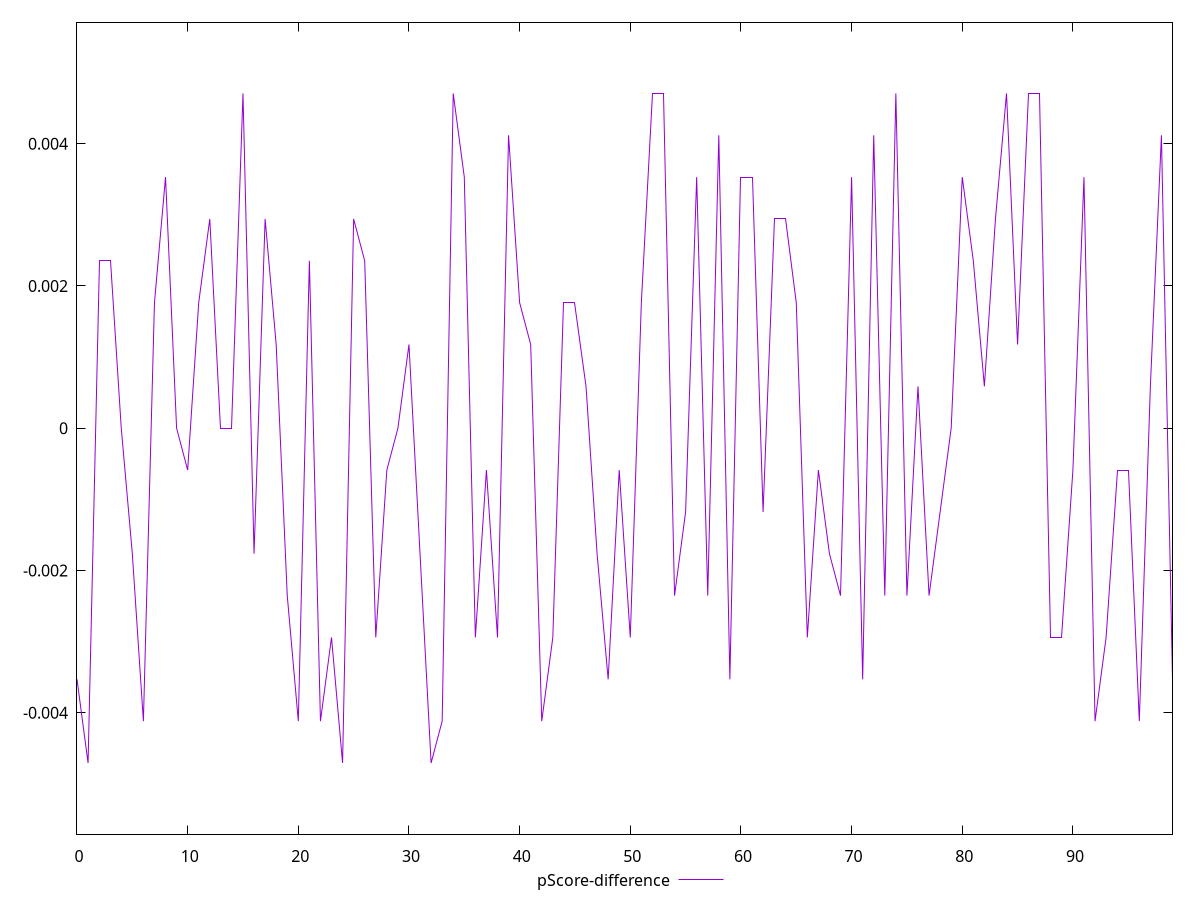 reset

$pScoreDifference <<EOF
0 -0.003529411764705892
1 -0.004705882352941199
2 0.0023529411764705577
3 0.002352941176470613
4 0
5 -0.001764705882352946
6 -0.004117647058823559
7 0.0017647058823529183
8 0.003529411764705892
9 0
10 -0.0005882352941176117
11 0.0017647058823529183
12 0.0029411764705882526
13 0
14 0
15 0.004705882352941171
16 -0.0017647058823529738
17 0.002941176470588225
18 0.0011764705882352788
19 -0.0023529411764705854
20 -0.0041176470588235314
21 0.0023529411764705577
22 -0.004117647058823504
23 -0.002941176470588225
24 -0.004705882352941226
25 0.002941176470588225
26 0.0023529411764705577
27 -0.002941176470588225
28 -0.0005882352941176117
29 0
30 0.0011764705882352788
31 -0.001764705882352946
32 -0.004705882352941171
33 -0.0041176470588235314
34 0.004705882352941171
35 0.003529411764705892
36 -0.002941176470588225
37 -0.0005882352941176117
38 -0.002941176470588225
39 0.004117647058823504
40 0.001764705882352946
41 0.0011764705882352788
42 -0.004117647058823559
43 -0.002941176470588225
44 0.001764705882352946
45 0.001764705882352946
46 0.0005882352941176672
47 -0.001764705882352946
48 -0.003529411764705892
49 -0.0005882352941176117
50 -0.002941176470588225
51 0.001764705882352946
52 0.004705882352941171
53 0.004705882352941171
54 -0.0023529411764705854
55 -0.0011764705882353343
56 0.003529411764705892
57 -0.0023529411764705854
58 0.0041176470588235314
59 -0.003529411764705892
60 0.003529411764705892
61 0.003529411764705892
62 -0.0011764705882353343
63 0.0029411764705882526
64 0.0029411764705882526
65 0.0017647058823529183
66 -0.002941176470588225
67 -0.0005882352941176117
68 -0.001764705882352946
69 -0.002352941176470613
70 0.003529411764705892
71 -0.003529411764705892
72 0.004117647058823559
73 -0.002352941176470613
74 0.004705882352941171
75 -0.002352941176470613
76 0.0005882352941176672
77 -0.002352941176470613
78 -0.0011764705882353343
79 0
80 0.003529411764705892
81 0.0023529411764705577
82 0.0005882352941176672
83 0.002941176470588225
84 0.004705882352941171
85 0.0011764705882353066
86 0.004705882352941171
87 0.004705882352941171
88 -0.002941176470588225
89 -0.002941176470588225
90 -0.0005882352941176117
91 0.003529411764705892
92 -0.004117647058823559
93 -0.002941176470588225
94 -0.0005882352941176117
95 -0.0005882352941176394
96 -0.004117647058823559
97 0.0005882352941176394
98 0.004117647058823559
99 -0.0035294117647058643
EOF

set key outside below
set xrange [0:99]
set yrange [-0.005705882352941226:0.005705882352941171]
set trange [-0.005705882352941226:0.005705882352941171]
set terminal svg size 640, 500 enhanced background rgb 'white'
set output "report_00015_2021-02-09T16-11-33.973Z/uses-text-compression/samples/pages+cached+noadtech+nomedia/pScore-difference/values.svg"

plot $pScoreDifference title "pScore-difference" with line

reset
